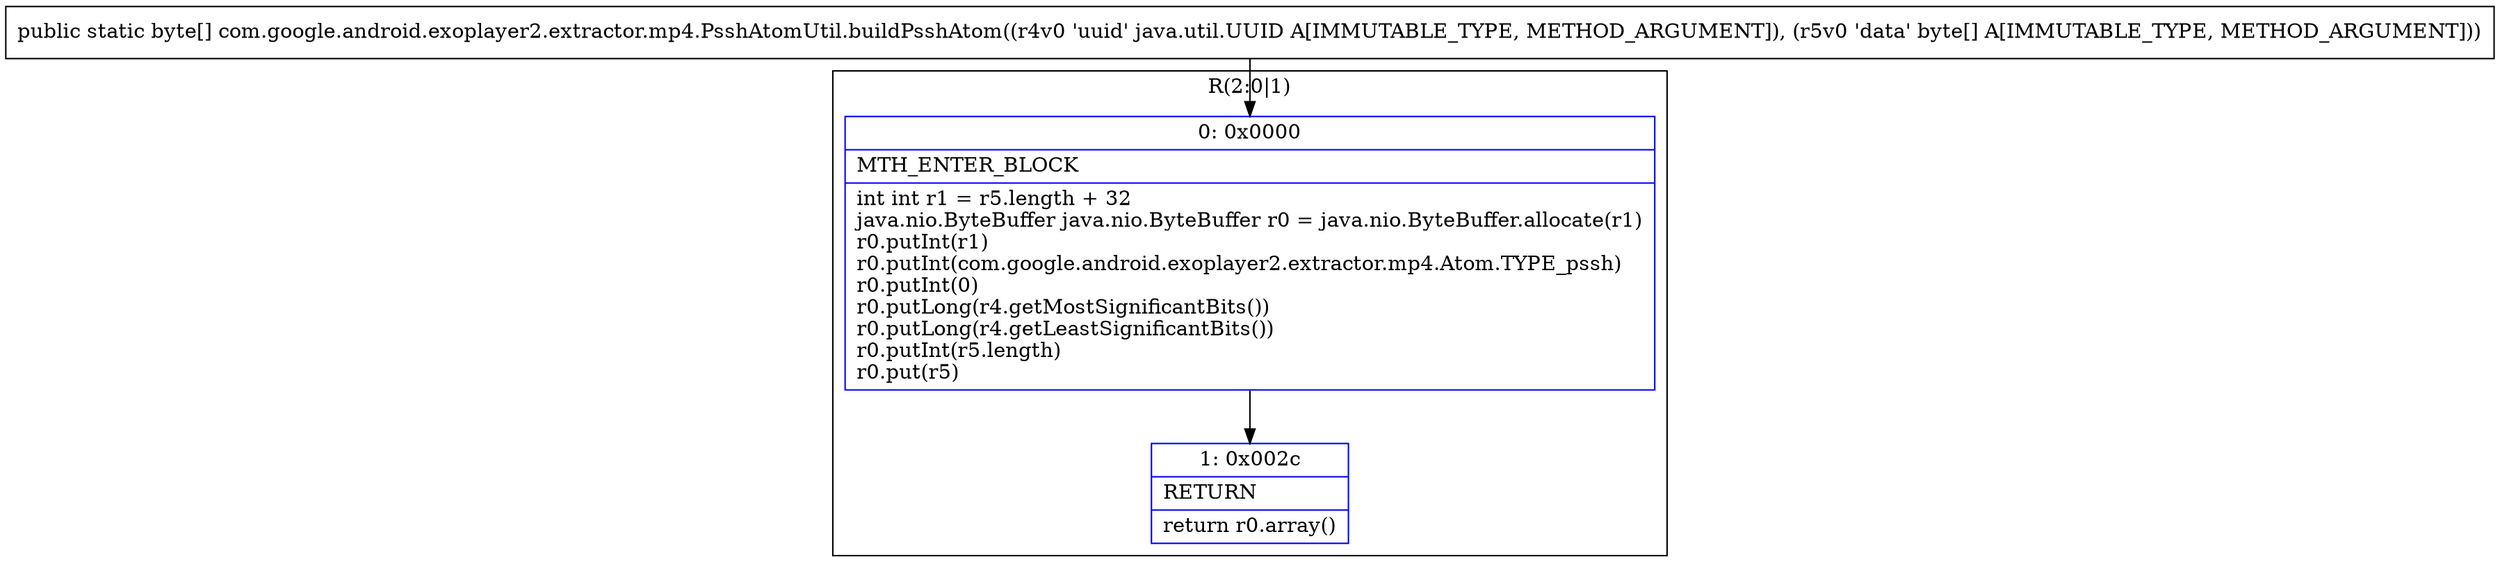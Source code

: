 digraph "CFG forcom.google.android.exoplayer2.extractor.mp4.PsshAtomUtil.buildPsshAtom(Ljava\/util\/UUID;[B)[B" {
subgraph cluster_Region_689370484 {
label = "R(2:0|1)";
node [shape=record,color=blue];
Node_0 [shape=record,label="{0\:\ 0x0000|MTH_ENTER_BLOCK\l|int int r1 = r5.length + 32\ljava.nio.ByteBuffer java.nio.ByteBuffer r0 = java.nio.ByteBuffer.allocate(r1)\lr0.putInt(r1)\lr0.putInt(com.google.android.exoplayer2.extractor.mp4.Atom.TYPE_pssh)\lr0.putInt(0)\lr0.putLong(r4.getMostSignificantBits())\lr0.putLong(r4.getLeastSignificantBits())\lr0.putInt(r5.length)\lr0.put(r5)\l}"];
Node_1 [shape=record,label="{1\:\ 0x002c|RETURN\l|return r0.array()\l}"];
}
MethodNode[shape=record,label="{public static byte[] com.google.android.exoplayer2.extractor.mp4.PsshAtomUtil.buildPsshAtom((r4v0 'uuid' java.util.UUID A[IMMUTABLE_TYPE, METHOD_ARGUMENT]), (r5v0 'data' byte[] A[IMMUTABLE_TYPE, METHOD_ARGUMENT])) }"];
MethodNode -> Node_0;
Node_0 -> Node_1;
}

